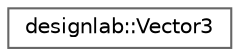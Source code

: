 digraph "クラス階層図"
{
 // LATEX_PDF_SIZE
  bgcolor="transparent";
  edge [fontname=Helvetica,fontsize=10,labelfontname=Helvetica,labelfontsize=10];
  node [fontname=Helvetica,fontsize=10,shape=box,height=0.2,width=0.4];
  rankdir="LR";
  Node0 [id="Node000000",label="designlab::Vector3",height=0.2,width=0.4,color="grey40", fillcolor="white", style="filled",URL="$structdesignlab_1_1_vector3.html",tooltip="3次元の位置ベクトルを表す構造体"];
}
